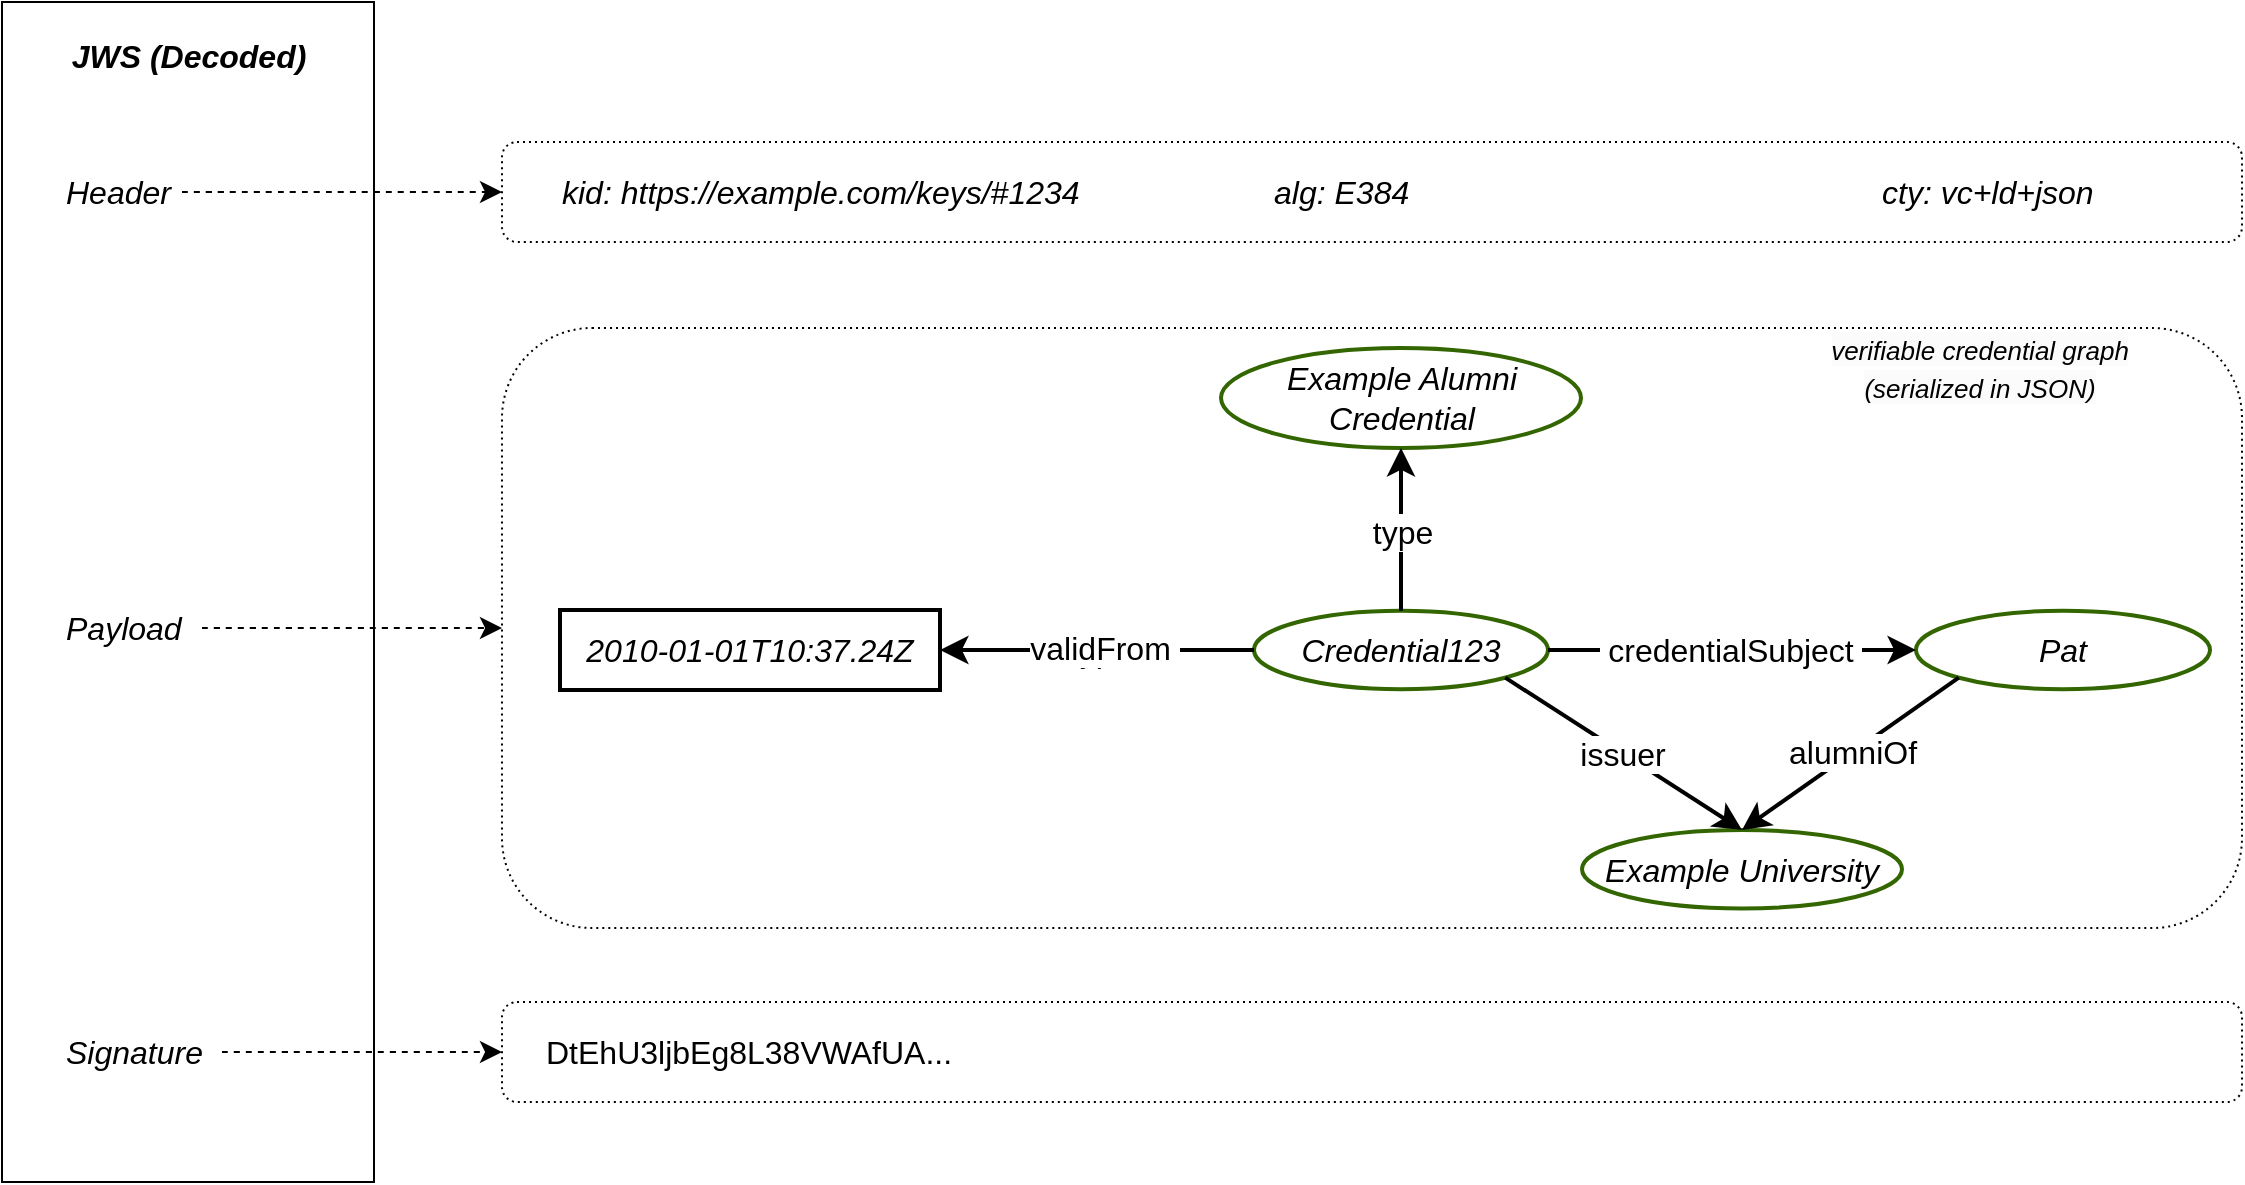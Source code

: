 <mxfile version="22.1.2" type="device">
  <diagram name="Page-1" id="ZRe_wIOORr0k_d4isBBX">
    <mxGraphModel dx="2363" dy="1701" grid="1" gridSize="10" guides="1" tooltips="1" connect="1" arrows="1" fold="1" page="1" pageScale="1" pageWidth="1169" pageHeight="827" math="0" shadow="0">
      <root>
        <mxCell id="0" />
        <mxCell id="1" parent="0" />
        <mxCell id="l4elXfhYGXROxwvpLcCw-24" value="" style="rounded=0;whiteSpace=wrap;html=1;fontSize=16;fillColor=none;" parent="1" vertex="1">
          <mxGeometry x="-1140" y="-720" width="186" height="590" as="geometry" />
        </mxCell>
        <mxCell id="l4elXfhYGXROxwvpLcCw-27" value="&lt;i&gt;&lt;b&gt;JWS (Decoded)&lt;/b&gt;&lt;/i&gt;" style="text;strokeColor=none;fillColor=none;html=1;align=center;verticalAlign=middle;whiteSpace=wrap;rounded=0;fontSize=16;" parent="1" vertex="1">
          <mxGeometry x="-1136.5" y="-710" width="179" height="34" as="geometry" />
        </mxCell>
        <mxCell id="l4elXfhYGXROxwvpLcCw-32" style="edgeStyle=none;curved=1;rounded=0;orthogonalLoop=1;jettySize=auto;html=1;exitX=1;exitY=0.5;exitDx=0;exitDy=0;fontSize=12;startSize=8;endSize=8;entryX=0;entryY=0.5;entryDx=0;entryDy=0;dashed=1;" parent="1" source="l4elXfhYGXROxwvpLcCw-28" target="ER31MuB_UY-cCxpY8kVJ-3" edge="1">
          <mxGeometry relative="1" as="geometry">
            <mxPoint x="-887" y="-685" as="targetPoint" />
          </mxGeometry>
        </mxCell>
        <mxCell id="l4elXfhYGXROxwvpLcCw-28" value="Header" style="text;strokeColor=none;fillColor=none;html=1;align=left;verticalAlign=middle;whiteSpace=wrap;rounded=0;fontSize=16;fontStyle=2" parent="1" vertex="1">
          <mxGeometry x="-1110" y="-640" width="60" height="30" as="geometry" />
        </mxCell>
        <mxCell id="l4elXfhYGXROxwvpLcCw-29" value="Payload&amp;nbsp;&amp;nbsp;" style="text;strokeColor=none;fillColor=none;html=1;align=left;verticalAlign=middle;whiteSpace=wrap;rounded=0;fontSize=16;fontStyle=2" parent="1" vertex="1">
          <mxGeometry x="-1110" y="-422" width="70" height="30" as="geometry" />
        </mxCell>
        <mxCell id="l4elXfhYGXROxwvpLcCw-30" value="Signature" style="text;strokeColor=none;fillColor=none;html=1;align=left;verticalAlign=middle;whiteSpace=wrap;rounded=0;fontSize=16;fontStyle=2" parent="1" vertex="1">
          <mxGeometry x="-1110" y="-210" width="80" height="30" as="geometry" />
        </mxCell>
        <mxCell id="l4elXfhYGXROxwvpLcCw-33" style="edgeStyle=none;curved=1;rounded=0;orthogonalLoop=1;jettySize=auto;html=1;fontSize=12;startSize=8;endSize=8;entryX=0;entryY=0.5;entryDx=0;entryDy=0;dashed=1;exitX=1;exitY=0.5;exitDx=0;exitDy=0;" parent="1" source="l4elXfhYGXROxwvpLcCw-29" target="2GJPVY69K1nzuMpb44CU-1" edge="1">
          <mxGeometry relative="1" as="geometry">
            <mxPoint x="-1037" y="-390" as="sourcePoint" />
            <mxPoint x="-877" y="-420.5" as="targetPoint" />
          </mxGeometry>
        </mxCell>
        <mxCell id="l4elXfhYGXROxwvpLcCw-34" style="edgeStyle=none;curved=1;rounded=0;orthogonalLoop=1;jettySize=auto;html=1;fontSize=12;startSize=8;endSize=8;entryX=0;entryY=0.5;entryDx=0;entryDy=0;dashed=1;exitX=1;exitY=0.5;exitDx=0;exitDy=0;" parent="1" source="l4elXfhYGXROxwvpLcCw-30" target="l4elXfhYGXROxwvpLcCw-14" edge="1">
          <mxGeometry relative="1" as="geometry">
            <mxPoint x="-1020" y="-195" as="sourcePoint" />
            <mxPoint x="-877" y="-392" as="targetPoint" />
          </mxGeometry>
        </mxCell>
        <mxCell id="ER31MuB_UY-cCxpY8kVJ-2" value="" style="group" parent="1" vertex="1" connectable="0">
          <mxGeometry x="-890" y="-563" width="870" height="306" as="geometry" />
        </mxCell>
        <mxCell id="2GJPVY69K1nzuMpb44CU-1" value="" style="rounded=1;whiteSpace=wrap;html=1;fontSize=16;fillColor=none;dashed=1;dashPattern=1 2;" parent="ER31MuB_UY-cCxpY8kVJ-2" vertex="1">
          <mxGeometry y="6" width="870" height="300" as="geometry" />
        </mxCell>
        <mxCell id="I-3xDNqU13IutiKupr62-59" value="&lt;i style=&quot;border-color: var(--border-color); color: rgb(0, 0, 0); font-family: Helvetica; font-size: 16px; font-variant-ligatures: normal; font-variant-caps: normal; font-weight: 400; letter-spacing: normal; orphans: 2; text-indent: 0px; text-transform: none; widows: 2; word-spacing: 0px; -webkit-text-stroke-width: 0px; background-color: rgb(251, 251, 251); text-decoration-thickness: initial; text-decoration-style: initial; text-decoration-color: initial;&quot;&gt;&lt;font style=&quot;border-color: var(--border-color); font-size: 13px;&quot;&gt;verifiable credential graph&lt;br&gt;(serialized in JSON)&lt;br&gt;&lt;/font&gt;&lt;/i&gt;" style="text;whiteSpace=wrap;html=1;fontSize=16;align=center;rotation=0;" parent="ER31MuB_UY-cCxpY8kVJ-2" vertex="1">
          <mxGeometry x="654" width="170" height="30" as="geometry" />
        </mxCell>
        <UserObject label="&lt;i&gt;&lt;font color=&quot;#000000&quot;&gt;Example University&lt;/font&gt;&lt;/i&gt;" id="I-3xDNqU13IutiKupr62-2">
          <mxCell style="ellipse;whiteSpace=wrap;html=1;fontSize=16;fillColor=none;strokeWidth=2;strokeColor=#336600;" parent="ER31MuB_UY-cCxpY8kVJ-2" vertex="1">
            <mxGeometry x="540" y="257" width="160" height="39.22" as="geometry" />
          </mxCell>
        </UserObject>
        <UserObject label="&lt;i&gt;&lt;font color=&quot;#000000&quot;&gt;2010-01-01T10:37.24Z&lt;/font&gt;&lt;/i&gt;" id="I-3xDNqU13IutiKupr62-8">
          <mxCell style="rounded=0;whiteSpace=wrap;html=1;fontSize=16;fillColor=none;strokeWidth=2;" parent="ER31MuB_UY-cCxpY8kVJ-2" vertex="1">
            <mxGeometry x="29" y="147" width="190" height="40" as="geometry" />
          </mxCell>
        </UserObject>
        <UserObject label="&lt;i&gt;&lt;font color=&quot;#000000&quot;&gt;Example Alumni Credential&lt;/font&gt;&lt;/i&gt;" id="I-3xDNqU13IutiKupr62-9">
          <mxCell style="ellipse;whiteSpace=wrap;html=1;fontSize=16;fillColor=none;strokeWidth=2;strokeColor=#336600;" parent="ER31MuB_UY-cCxpY8kVJ-2" vertex="1">
            <mxGeometry x="359.5" y="16" width="180" height="50" as="geometry" />
          </mxCell>
        </UserObject>
        <UserObject label="&lt;i&gt;&lt;font color=&quot;#000000&quot;&gt;Credential123&lt;/font&gt;&lt;/i&gt;" id="I-3xDNqU13IutiKupr62-1">
          <mxCell style="ellipse;whiteSpace=wrap;html=1;fontSize=16;fillColor=none;strokeWidth=2;strokeColor=#336600;" parent="ER31MuB_UY-cCxpY8kVJ-2" vertex="1">
            <mxGeometry x="376" y="147.39" width="147" height="39.22" as="geometry" />
          </mxCell>
        </UserObject>
        <UserObject label="&lt;i&gt;&lt;font color=&quot;#000000&quot;&gt;Pat&lt;/font&gt;&lt;/i&gt;" id="I-3xDNqU13IutiKupr62-3">
          <mxCell style="ellipse;whiteSpace=wrap;html=1;fontSize=16;fillColor=none;strokeWidth=2;strokeColor=#336600;" parent="ER31MuB_UY-cCxpY8kVJ-2" vertex="1">
            <mxGeometry x="707" y="147.39" width="147" height="39.22" as="geometry" />
          </mxCell>
        </UserObject>
        <mxCell id="I-3xDNqU13IutiKupr62-10" style="edgeStyle=none;curved=1;rounded=0;orthogonalLoop=1;jettySize=auto;html=1;exitX=0;exitY=0.5;exitDx=0;exitDy=0;fontSize=12;startSize=8;endSize=8;" parent="ER31MuB_UY-cCxpY8kVJ-2" source="I-3xDNqU13IutiKupr62-8" target="I-3xDNqU13IutiKupr62-8" edge="1">
          <mxGeometry relative="1" as="geometry" />
        </mxCell>
        <mxCell id="I-3xDNqU13IutiKupr62-11" style="edgeStyle=none;curved=1;rounded=0;orthogonalLoop=1;jettySize=auto;html=1;exitX=1;exitY=0.5;exitDx=0;exitDy=0;fontSize=12;startSize=8;endSize=8;" parent="ER31MuB_UY-cCxpY8kVJ-2" source="I-3xDNqU13IutiKupr62-8" target="I-3xDNqU13IutiKupr62-8" edge="1">
          <mxGeometry relative="1" as="geometry" />
        </mxCell>
        <mxCell id="I-3xDNqU13IutiKupr62-36" value="" style="endArrow=classic;html=1;rounded=0;fontSize=12;startSize=8;endSize=8;curved=1;exitX=0.5;exitY=0;exitDx=0;exitDy=0;entryX=0.5;entryY=1;entryDx=0;entryDy=0;strokeWidth=2;" parent="ER31MuB_UY-cCxpY8kVJ-2" source="I-3xDNqU13IutiKupr62-1" target="I-3xDNqU13IutiKupr62-9" edge="1">
          <mxGeometry width="50" height="50" relative="1" as="geometry">
            <mxPoint x="-624" y="-333" as="sourcePoint" />
            <mxPoint x="-574" y="-383" as="targetPoint" />
          </mxGeometry>
        </mxCell>
        <mxCell id="I-3xDNqU13IutiKupr62-37" value="type" style="edgeLabel;html=1;align=center;verticalAlign=middle;resizable=0;points=[];fontSize=16;" parent="I-3xDNqU13IutiKupr62-36" vertex="1" connectable="0">
          <mxGeometry x="-0.016" relative="1" as="geometry">
            <mxPoint as="offset" />
          </mxGeometry>
        </mxCell>
        <mxCell id="I-3xDNqU13IutiKupr62-38" value="" style="endArrow=classic;html=1;rounded=0;fontSize=12;startSize=8;endSize=8;curved=1;exitX=0;exitY=0.5;exitDx=0;exitDy=0;entryX=1;entryY=0.5;entryDx=0;entryDy=0;strokeWidth=2;" parent="ER31MuB_UY-cCxpY8kVJ-2" source="I-3xDNqU13IutiKupr62-1" target="I-3xDNqU13IutiKupr62-8" edge="1">
          <mxGeometry width="50" height="50" relative="1" as="geometry">
            <mxPoint x="-754" y="-592.61" as="sourcePoint" />
            <mxPoint x="-754" y="-692.61" as="targetPoint" />
          </mxGeometry>
        </mxCell>
        <mxCell id="I-3xDNqU13IutiKupr62-39" value="type" style="edgeLabel;html=1;align=center;verticalAlign=middle;resizable=0;points=[];fontSize=16;" parent="I-3xDNqU13IutiKupr62-38" vertex="1" connectable="0">
          <mxGeometry x="-0.016" relative="1" as="geometry">
            <mxPoint as="offset" />
          </mxGeometry>
        </mxCell>
        <mxCell id="I-3xDNqU13IutiKupr62-40" value="validFrom&amp;nbsp;" style="edgeLabel;html=1;align=center;verticalAlign=middle;resizable=0;points=[];fontSize=16;" parent="I-3xDNqU13IutiKupr62-38" vertex="1" connectable="0">
          <mxGeometry x="-0.041" y="-1" relative="1" as="geometry">
            <mxPoint as="offset" />
          </mxGeometry>
        </mxCell>
        <mxCell id="I-3xDNqU13IutiKupr62-46" value="" style="endArrow=classic;html=1;rounded=0;fontSize=12;startSize=8;endSize=8;curved=1;entryX=0.5;entryY=0;entryDx=0;entryDy=0;strokeWidth=2;exitX=1;exitY=1;exitDx=0;exitDy=0;" parent="ER31MuB_UY-cCxpY8kVJ-2" source="I-3xDNqU13IutiKupr62-1" target="I-3xDNqU13IutiKupr62-2" edge="1">
          <mxGeometry width="50" height="50" relative="1" as="geometry">
            <mxPoint x="-611" y="-501.39" as="sourcePoint" />
            <mxPoint x="-724" y="-425.39" as="targetPoint" />
          </mxGeometry>
        </mxCell>
        <mxCell id="I-3xDNqU13IutiKupr62-47" value="issuer" style="edgeLabel;html=1;align=center;verticalAlign=middle;resizable=0;points=[];fontSize=16;" parent="I-3xDNqU13IutiKupr62-46" vertex="1" connectable="0">
          <mxGeometry x="-0.016" relative="1" as="geometry">
            <mxPoint as="offset" />
          </mxGeometry>
        </mxCell>
        <mxCell id="I-3xDNqU13IutiKupr62-41" value="" style="endArrow=classic;html=1;rounded=0;fontSize=12;startSize=8;endSize=8;curved=1;entryX=0;entryY=0.5;entryDx=0;entryDy=0;strokeWidth=2;exitX=1;exitY=0.5;exitDx=0;exitDy=0;" parent="ER31MuB_UY-cCxpY8kVJ-2" source="I-3xDNqU13IutiKupr62-1" target="I-3xDNqU13IutiKupr62-3" edge="1">
          <mxGeometry width="50" height="50" relative="1" as="geometry">
            <mxPoint x="-554" y="-513" as="sourcePoint" />
            <mxPoint x="-854" y="-563" as="targetPoint" />
          </mxGeometry>
        </mxCell>
        <mxCell id="I-3xDNqU13IutiKupr62-42" value="&amp;nbsp;credentialSubject&amp;nbsp;" style="edgeLabel;html=1;align=center;verticalAlign=middle;resizable=0;points=[];fontSize=16;" parent="I-3xDNqU13IutiKupr62-41" vertex="1" connectable="0">
          <mxGeometry x="-0.016" relative="1" as="geometry">
            <mxPoint as="offset" />
          </mxGeometry>
        </mxCell>
        <mxCell id="I-3xDNqU13IutiKupr62-44" value="" style="endArrow=classic;html=1;rounded=0;fontSize=12;startSize=8;endSize=8;curved=1;entryX=0.5;entryY=0;entryDx=0;entryDy=0;strokeWidth=2;exitX=0;exitY=1;exitDx=0;exitDy=0;" parent="ER31MuB_UY-cCxpY8kVJ-2" source="I-3xDNqU13IutiKupr62-3" target="I-3xDNqU13IutiKupr62-2" edge="1">
          <mxGeometry width="50" height="50" relative="1" as="geometry">
            <mxPoint x="-314" y="-403" as="sourcePoint" />
            <mxPoint x="-122" y="-403" as="targetPoint" />
          </mxGeometry>
        </mxCell>
        <mxCell id="I-3xDNqU13IutiKupr62-45" value="alumniOf" style="edgeLabel;html=1;align=center;verticalAlign=middle;resizable=0;points=[];fontSize=16;" parent="I-3xDNqU13IutiKupr62-44" vertex="1" connectable="0">
          <mxGeometry x="-0.016" relative="1" as="geometry">
            <mxPoint as="offset" />
          </mxGeometry>
        </mxCell>
        <mxCell id="ER31MuB_UY-cCxpY8kVJ-5" value="" style="group" parent="1" vertex="1" connectable="0">
          <mxGeometry x="-890" y="-220" width="870" height="50" as="geometry" />
        </mxCell>
        <mxCell id="l4elXfhYGXROxwvpLcCw-14" value="" style="rounded=1;whiteSpace=wrap;html=1;fontSize=16;fillColor=none;dashed=1;dashPattern=1 2;" parent="ER31MuB_UY-cCxpY8kVJ-5" vertex="1">
          <mxGeometry width="870" height="50" as="geometry" />
        </mxCell>
        <mxCell id="JoZCwbDOvjXTbyjPgoR8-8" value="DtEhU3ljbEg8L38VWAfUA..." style="text;strokeColor=none;fillColor=none;html=1;align=left;verticalAlign=middle;whiteSpace=wrap;rounded=0;fontSize=16;" parent="ER31MuB_UY-cCxpY8kVJ-5" vertex="1">
          <mxGeometry x="20" y="10" width="410" height="30" as="geometry" />
        </mxCell>
        <mxCell id="vhQtHSKfC6ez-OFtHlHv-1" value="" style="group" vertex="1" connectable="0" parent="1">
          <mxGeometry x="-890" y="-650" width="870" height="50" as="geometry" />
        </mxCell>
        <mxCell id="ER31MuB_UY-cCxpY8kVJ-3" value="" style="rounded=1;whiteSpace=wrap;html=1;fontSize=16;fillColor=none;dashed=1;dashPattern=1 2;" parent="vhQtHSKfC6ez-OFtHlHv-1" vertex="1">
          <mxGeometry width="870" height="50" as="geometry" />
        </mxCell>
        <mxCell id="l4elXfhYGXROxwvpLcCw-8" value="&lt;i&gt;kid: https://example.com/keys/#1234&lt;/i&gt;" style="text;strokeColor=none;fillColor=none;html=1;align=left;verticalAlign=middle;whiteSpace=wrap;rounded=0;fontSize=16;" parent="vhQtHSKfC6ez-OFtHlHv-1" vertex="1">
          <mxGeometry x="28" y="10" width="263" height="30" as="geometry" />
        </mxCell>
        <mxCell id="l4elXfhYGXROxwvpLcCw-9" value="&lt;i&gt;alg: E384&lt;/i&gt;" style="text;strokeColor=none;fillColor=none;html=1;align=left;verticalAlign=middle;whiteSpace=wrap;rounded=0;fontSize=16;" parent="vhQtHSKfC6ez-OFtHlHv-1" vertex="1">
          <mxGeometry x="384" y="10" width="160" height="30" as="geometry" />
        </mxCell>
        <mxCell id="l4elXfhYGXROxwvpLcCw-11" value="&lt;i&gt;cty: vc+ld+json&lt;/i&gt;" style="text;strokeColor=none;fillColor=none;html=1;align=left;verticalAlign=middle;whiteSpace=wrap;rounded=0;fontSize=16;" parent="vhQtHSKfC6ez-OFtHlHv-1" vertex="1">
          <mxGeometry x="688" y="10" width="160" height="30" as="geometry" />
        </mxCell>
      </root>
    </mxGraphModel>
  </diagram>
</mxfile>
